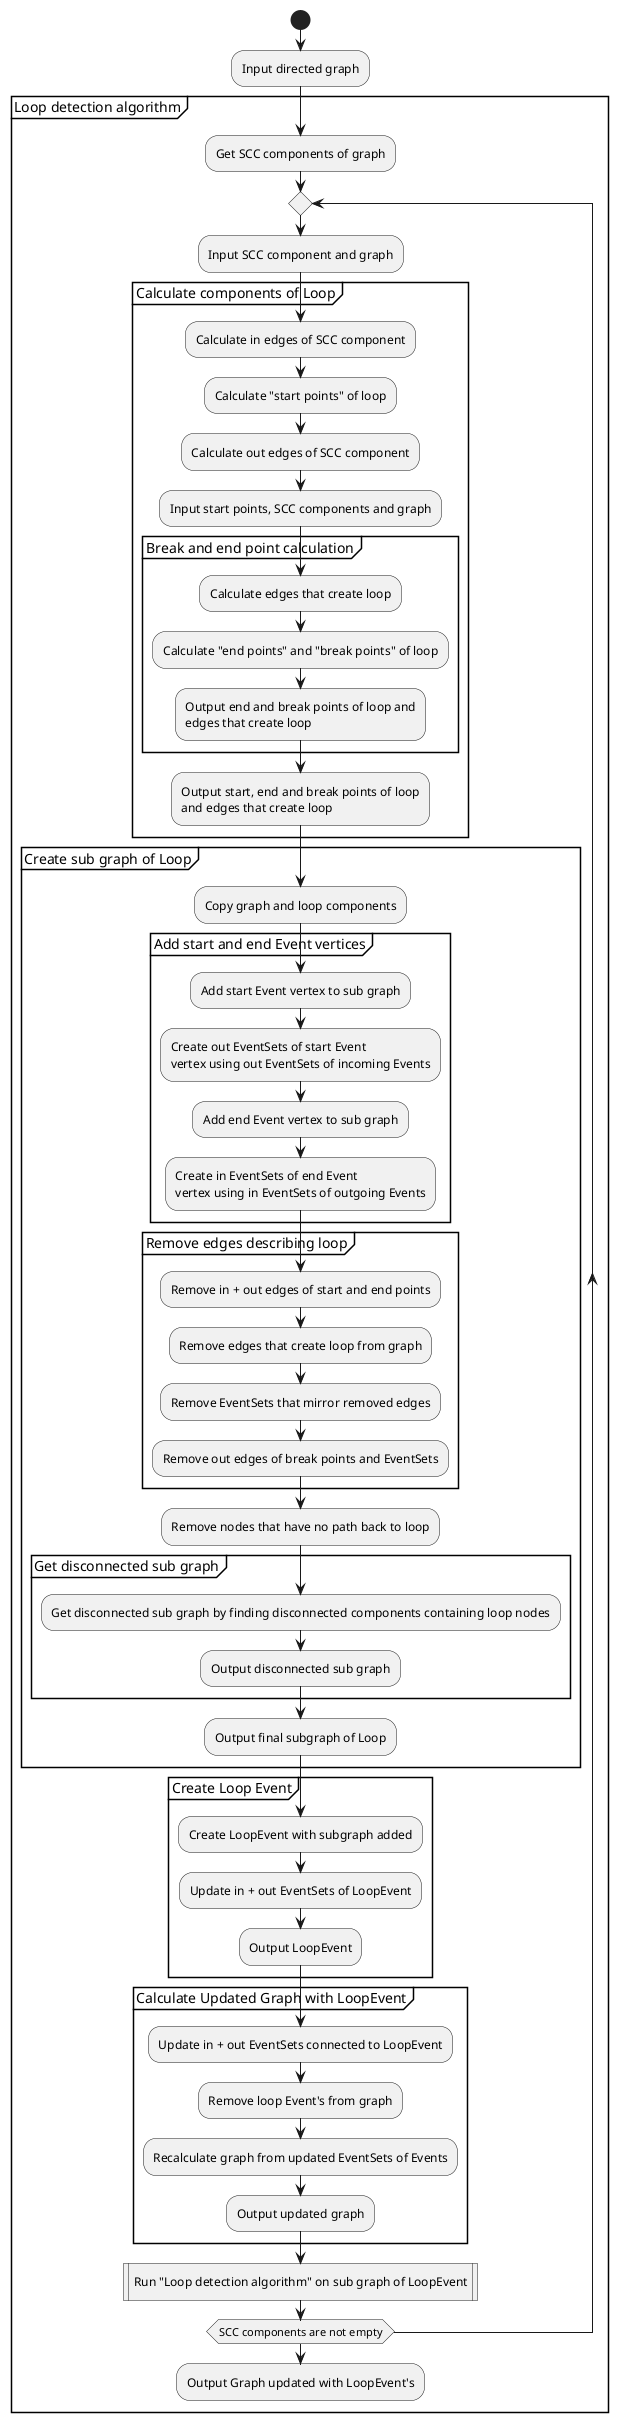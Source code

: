 @startuml
    start
    label loop_detection_algorithm
    :Input directed graph;
    partition "Loop detection algorithm" {
        :Get SCC components of graph;
        repeat
            :Input SCC component and graph;
            partition "Calculate components of Loop" {
                :Calculate in edges of SCC component;
                :Calculate "start points" of loop;
                :Calculate out edges of SCC component;
                :Input start points, SCC components and graph;
                partition "Break and end point calculation" {
                    :Calculate edges that create loop;
                    :Calculate "end points" and "break points" of loop;
                    :Output end and break points of loop and\nedges that create loop;
                }
                :Output start, end and break points of loop\nand edges that create loop;
            }
            partition "Create sub graph of Loop" {
                :Copy graph and loop components;
                partition "Add start and end Event vertices" {
                    :Add start Event vertex to sub graph;
                    :Create out EventSets of start Event\nvertex using out EventSets of incoming Events;
                    :Add end Event vertex to sub graph;
                    :Create in EventSets of end Event\nvertex using in EventSets of outgoing Events;
                }
                partition "Remove edges describing loop" {
                    :Remove in + out edges of start and end points;
                    :Remove edges that create loop from graph;
                    :Remove EventSets that mirror removed edges;
                    :Remove out edges of break points and EventSets; 
                }
                :Remove nodes that have no path back to loop;
                partition "Get disconnected sub graph" {
                    :Get disconnected sub graph by finding disconnected components containing loop nodes;
                    :Output disconnected sub graph;
                }
                :Output final subgraph of Loop;
            }
            partition "Create Loop Event" {
                :Create LoopEvent with subgraph added;
                :Update in + out EventSets of LoopEvent;
                :Output LoopEvent;
            }
            partition "Calculate Updated Graph with LoopEvent" {
                :Update in + out EventSets connected to LoopEvent;
                :Remove loop Event's from graph;
                :Recalculate graph from updated EventSets of Events;
                :Output updated graph;
            }
            :Run "Loop detection algorithm" on sub graph of LoopEvent|
        repeat while (SCC components are not empty)
        :Output Graph updated with LoopEvent's;
    }
@enduml